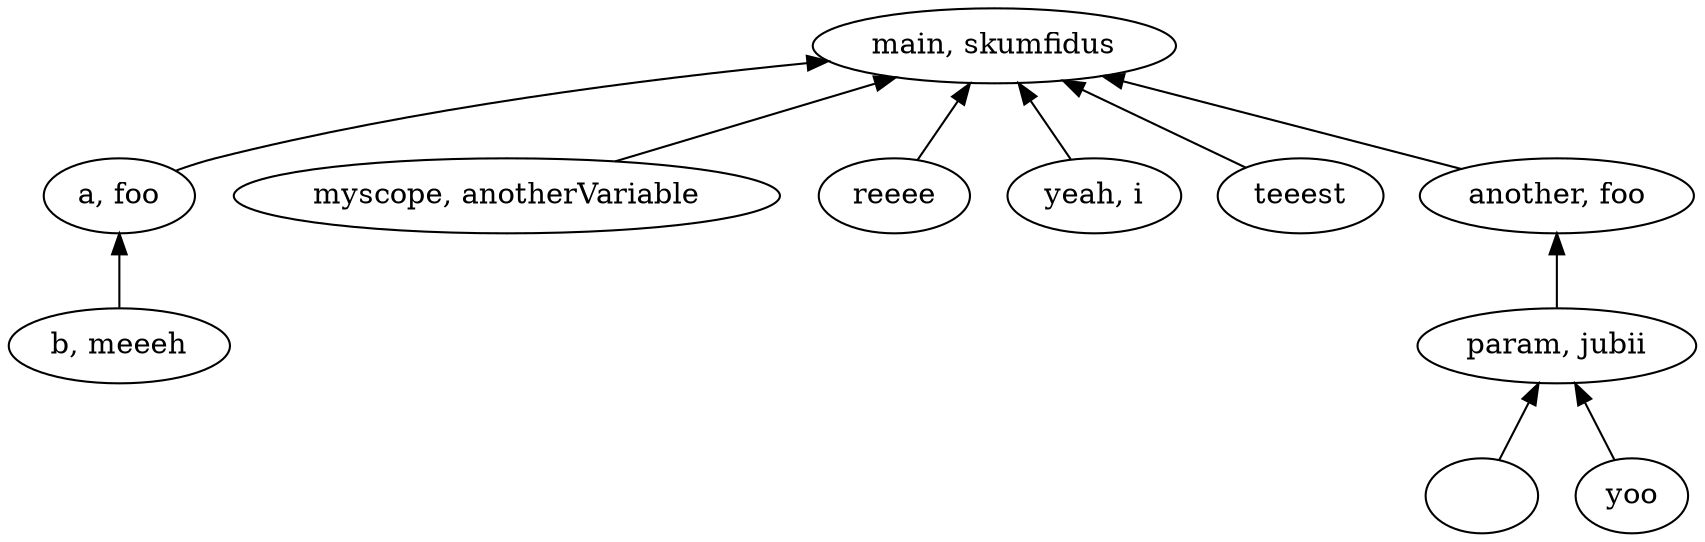 digraph Symbol {
	graph [rankdir=BT]
	0 [label="main, skumfidus"]
	1 [label="a, foo"]
	1 -> 0
	2 [label="b, meeeh"]
	2 -> 1
	3 [label="myscope, anotherVariable"]
	3 -> 0
	4 [label=reeee]
	4 -> 0
	5 [label="yeah, i"]
	5 -> 0
	6 [label=teeest]
	6 -> 0
	7 [label="another, foo"]
	7 -> 0
	8 [label="param, jubii"]
	8 -> 7
	9 [label=""]
	9 -> 8
	10 [label=yoo]
	10 -> 8
}
